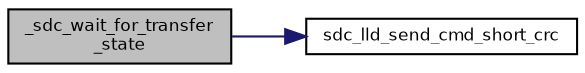 digraph "_sdc_wait_for_transfer_state"
{
  bgcolor="transparent";
  edge [fontname="Helvetica",fontsize="8",labelfontname="Helvetica",labelfontsize="8"];
  node [fontname="Helvetica",fontsize="8",shape=record];
  rankdir="LR";
  Node15 [label="_sdc_wait_for_transfer\l_state",height=0.2,width=0.4,color="black", fillcolor="grey75", style="filled", fontcolor="black"];
  Node15 -> Node16 [color="midnightblue",fontsize="8",style="solid",fontname="Helvetica"];
  Node16 [label="sdc_lld_send_cmd_short_crc",height=0.2,width=0.4,color="black",URL="$group___s_d_c.html#ga93392c5297148eea683ec6d9bc79be3e",tooltip="Sends an SDIO command with a short response expected and CRC. "];
}
